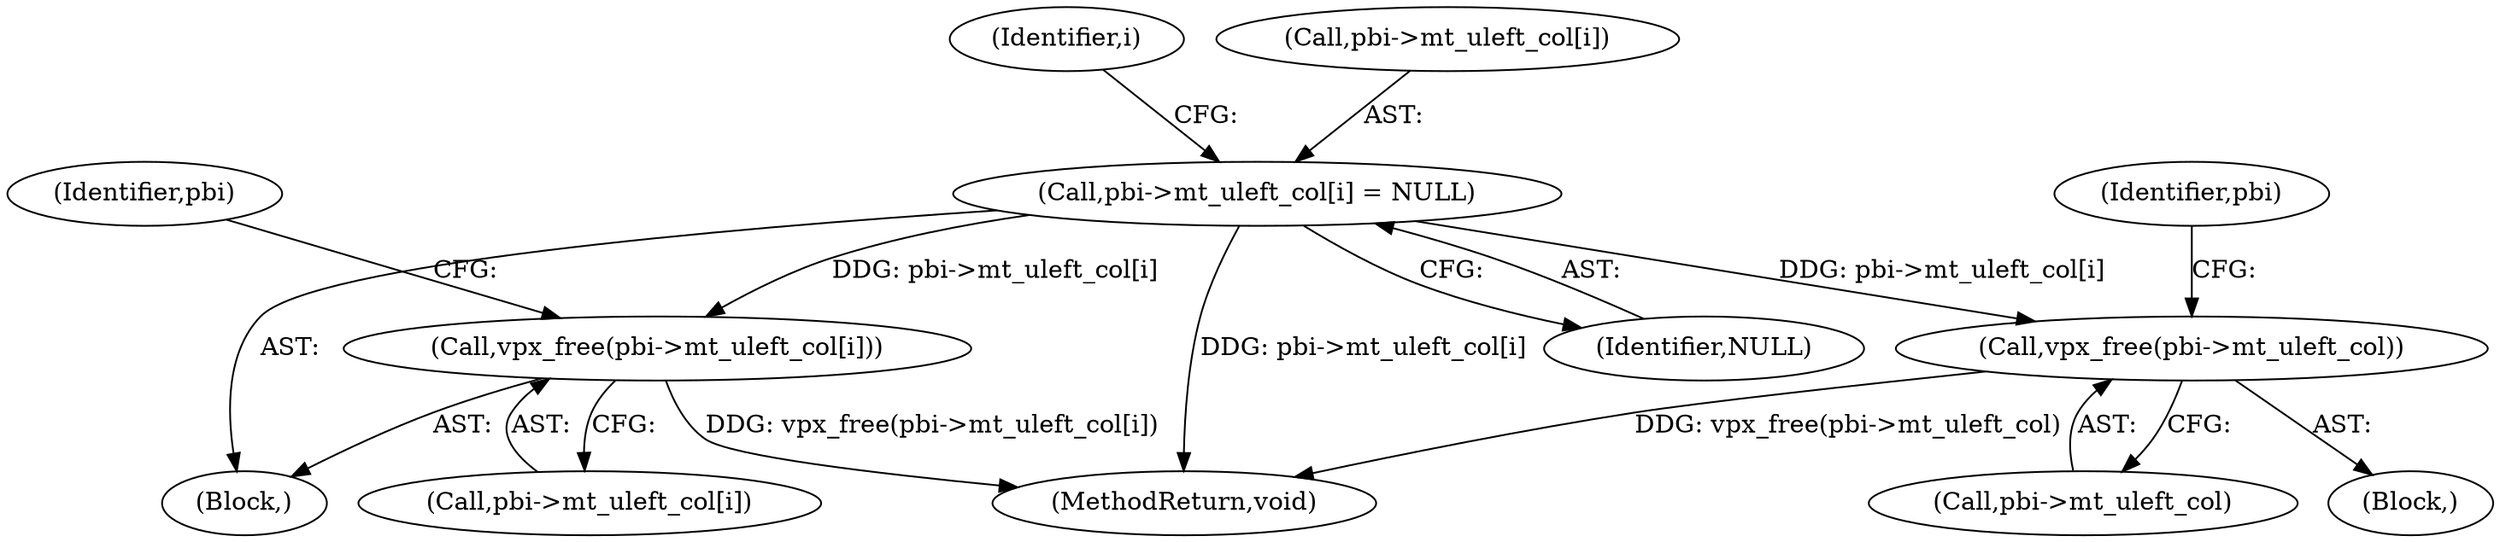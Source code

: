digraph "0_Android_6886e8e0a9db2dbad723dc37a548233e004b33bc_3@pointer" {
"1000285" [label="(Call,pbi->mt_uleft_col[i] = NULL)"];
"1000279" [label="(Call,vpx_free(pbi->mt_uleft_col[i]))"];
"1000292" [label="(Call,vpx_free(pbi->mt_uleft_col))"];
"1000285" [label="(Call,pbi->mt_uleft_col[i] = NULL)"];
"1000278" [label="(Block,)"];
"1000338" [label="(MethodReturn,void)"];
"1000279" [label="(Call,vpx_free(pbi->mt_uleft_col[i]))"];
"1000292" [label="(Call,vpx_free(pbi->mt_uleft_col))"];
"1000268" [label="(Block,)"];
"1000288" [label="(Identifier,pbi)"];
"1000280" [label="(Call,pbi->mt_uleft_col[i])"];
"1000277" [label="(Identifier,i)"];
"1000286" [label="(Call,pbi->mt_uleft_col[i])"];
"1000293" [label="(Call,pbi->mt_uleft_col)"];
"1000298" [label="(Identifier,pbi)"];
"1000291" [label="(Identifier,NULL)"];
"1000285" -> "1000278"  [label="AST: "];
"1000285" -> "1000291"  [label="CFG: "];
"1000286" -> "1000285"  [label="AST: "];
"1000291" -> "1000285"  [label="AST: "];
"1000277" -> "1000285"  [label="CFG: "];
"1000285" -> "1000338"  [label="DDG: pbi->mt_uleft_col[i]"];
"1000285" -> "1000279"  [label="DDG: pbi->mt_uleft_col[i]"];
"1000285" -> "1000292"  [label="DDG: pbi->mt_uleft_col[i]"];
"1000279" -> "1000278"  [label="AST: "];
"1000279" -> "1000280"  [label="CFG: "];
"1000280" -> "1000279"  [label="AST: "];
"1000288" -> "1000279"  [label="CFG: "];
"1000279" -> "1000338"  [label="DDG: vpx_free(pbi->mt_uleft_col[i])"];
"1000292" -> "1000268"  [label="AST: "];
"1000292" -> "1000293"  [label="CFG: "];
"1000293" -> "1000292"  [label="AST: "];
"1000298" -> "1000292"  [label="CFG: "];
"1000292" -> "1000338"  [label="DDG: vpx_free(pbi->mt_uleft_col)"];
}
